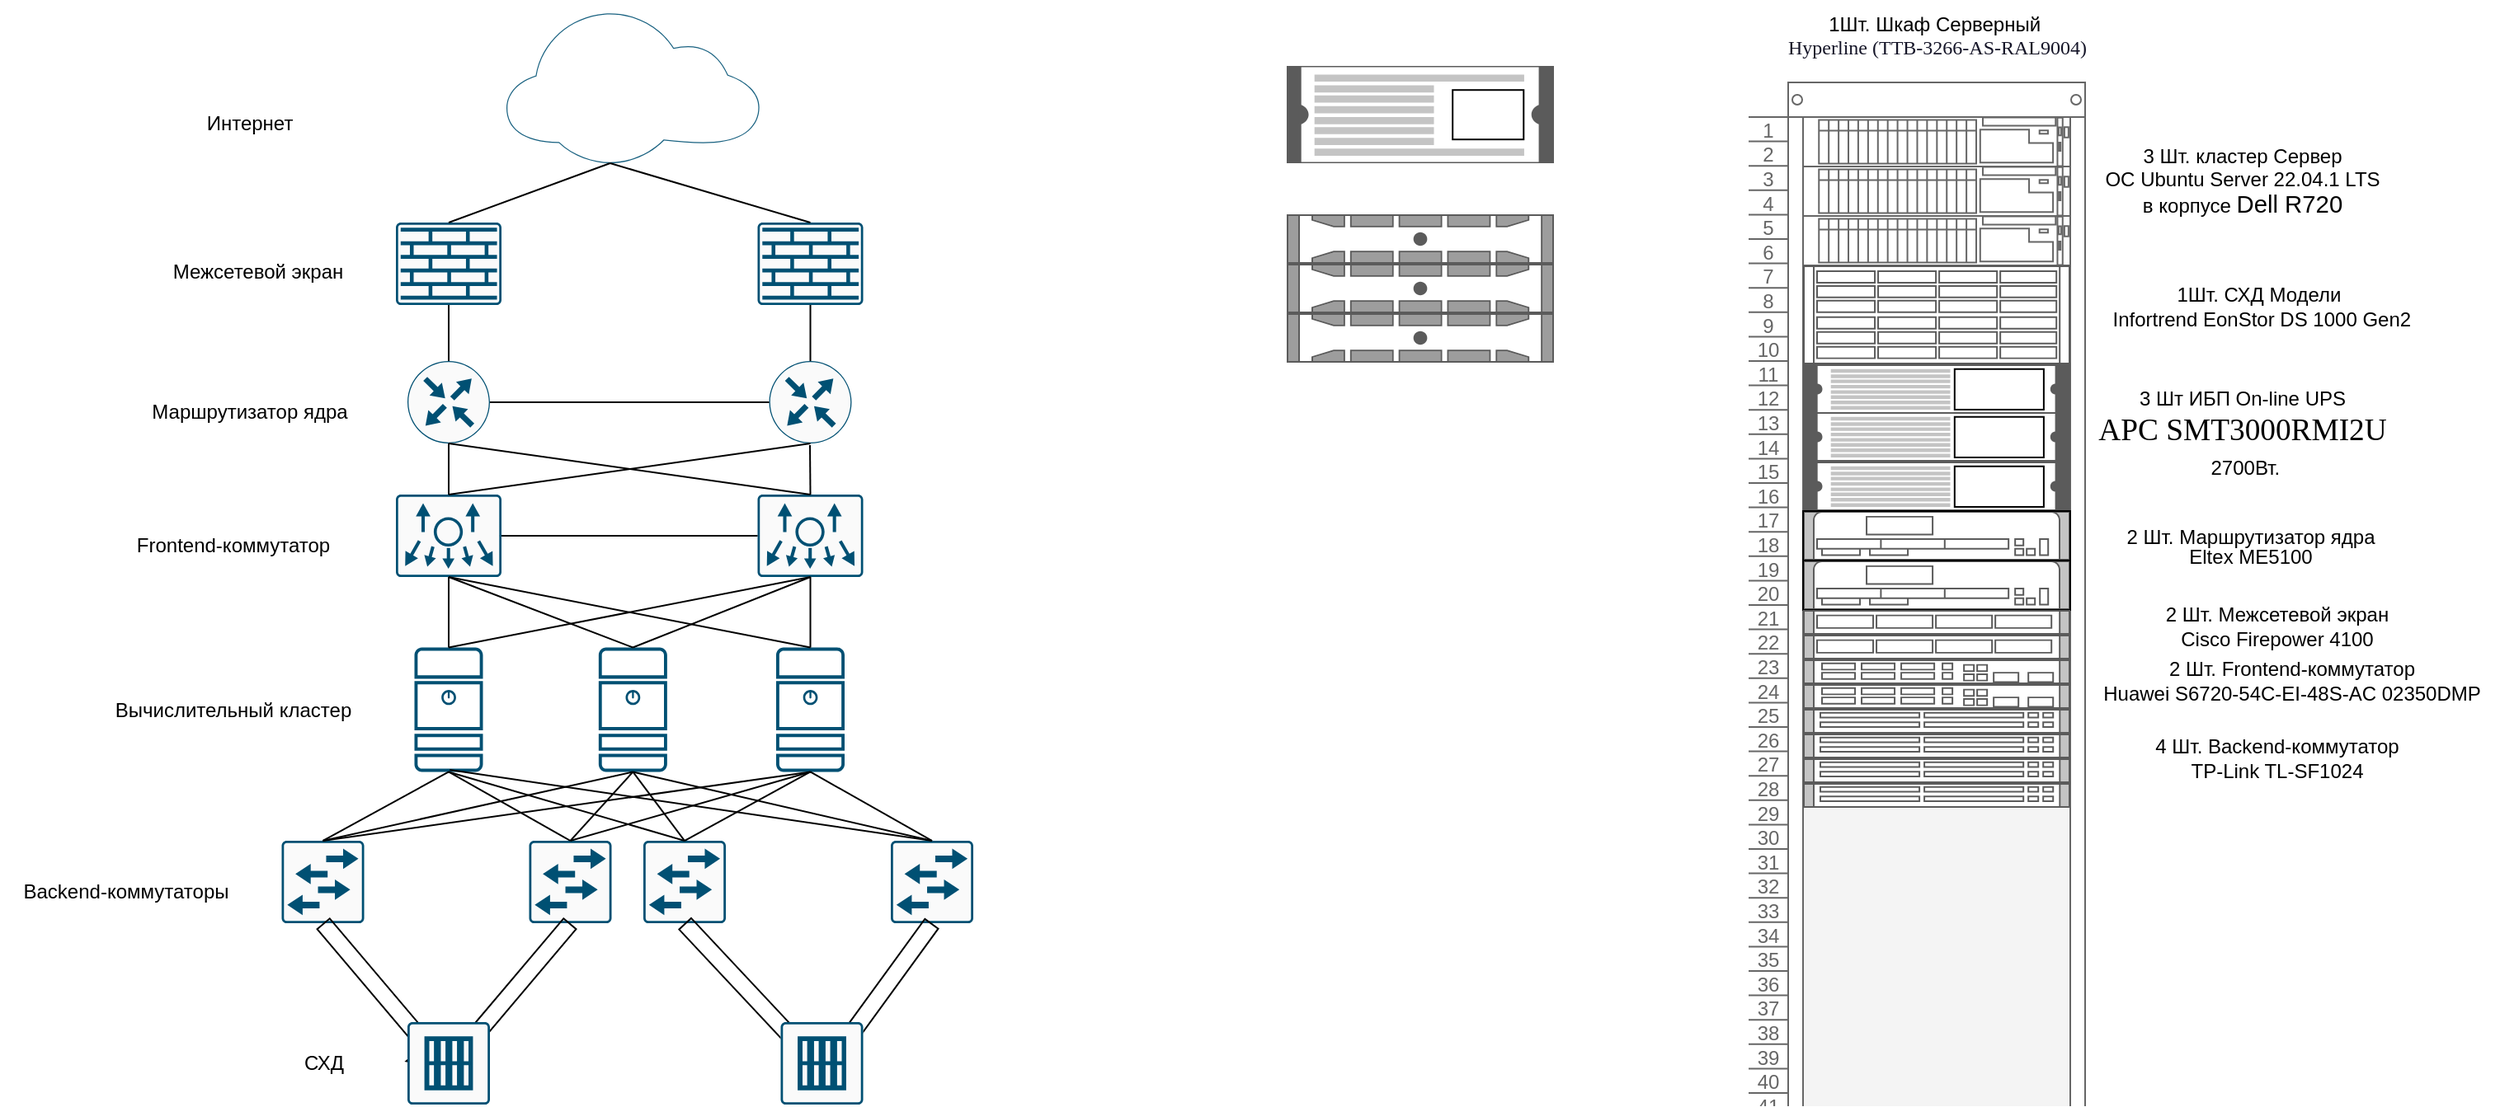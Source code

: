 <mxfile version="20.6.0" type="github">
  <diagram id="DBfRJoXa5LaV-VtZM0GC" name="Страница 1">
    <mxGraphModel dx="1365" dy="789" grid="1" gridSize="10" guides="1" tooltips="1" connect="1" arrows="1" fold="1" page="1" pageScale="1" pageWidth="827" pageHeight="1169" math="0" shadow="0">
      <root>
        <mxCell id="0" />
        <mxCell id="1" parent="0" />
        <mxCell id="QCnQZAr7r_aBpMfSyDfS-2" value="" style="strokeColor=#666666;html=1;verticalLabelPosition=bottom;labelBackgroundColor=#ffffff;verticalAlign=top;outlineConnect=0;shadow=0;dashed=0;shape=mxgraph.rackGeneral.rackCabinet2;fillColor2=#f4f4f4;container=1;collapsible=0;childLayout=rack;allowGaps=1;marginLeft=33;marginRight=9;marginTop=21;marginBottom=22;textColor=#666666;numDisp=ascend;unitNum=42;" parent="1" vertex="1">
          <mxGeometry x="340" y="250" width="204" height="219" as="geometry" />
        </mxCell>
        <mxCell id="M1E1veEd-pTocrINzsZx-5" value="" style="strokeColor=#666666;html=1;labelPosition=right;align=left;spacingLeft=15;shadow=0;dashed=0;outlineConnect=0;shape=mxgraph.rack.dell.poweredge_r740;" vertex="1" parent="QCnQZAr7r_aBpMfSyDfS-2">
          <mxGeometry x="33" y="21" width="162" height="30" as="geometry" />
        </mxCell>
        <mxCell id="M1E1veEd-pTocrINzsZx-7" value="" style="strokeColor=#666666;html=1;labelPosition=right;align=left;spacingLeft=15;shadow=0;dashed=0;outlineConnect=0;shape=mxgraph.rack.dell.poweredge_r740;" vertex="1" parent="QCnQZAr7r_aBpMfSyDfS-2">
          <mxGeometry x="33" y="51" width="162" height="30" as="geometry" />
        </mxCell>
        <mxCell id="M1E1veEd-pTocrINzsZx-6" value="" style="strokeColor=#666666;html=1;labelPosition=right;align=left;spacingLeft=15;shadow=0;dashed=0;outlineConnect=0;shape=mxgraph.rack.dell.poweredge_r740;" vertex="1" parent="QCnQZAr7r_aBpMfSyDfS-2">
          <mxGeometry x="33" y="81" width="162" height="30" as="geometry" />
        </mxCell>
        <mxCell id="QCnQZAr7r_aBpMfSyDfS-10" value="" style="shape=mxgraph.rack.oracle.sun_zfs_storage_7320;html=1;labelPosition=right;align=left;spacingLeft=15;dashed=0;shadow=0;fillColor=#ffffff;labelBackgroundColor=none;fontSize=12;" parent="QCnQZAr7r_aBpMfSyDfS-2" vertex="1">
          <mxGeometry x="33" y="111" width="162" height="60" as="geometry" />
        </mxCell>
        <mxCell id="M1E1veEd-pTocrINzsZx-1" value="" style="shape=mxgraph.rack.apc.apc_smart_ups_1000-3000_va_2u;html=1;labelPosition=right;align=left;spacingLeft=15;dashed=0;shadow=0;fillColor=#ffffff;" vertex="1" parent="QCnQZAr7r_aBpMfSyDfS-2">
          <mxGeometry x="33" y="171" width="162" height="30" as="geometry" />
        </mxCell>
        <mxCell id="M1E1veEd-pTocrINzsZx-138" value="" style="shape=mxgraph.rack.apc.apc_smart_ups_1000-3000_va_2u;html=1;labelPosition=right;align=left;spacingLeft=15;dashed=0;shadow=0;fillColor=#ffffff;" vertex="1" parent="QCnQZAr7r_aBpMfSyDfS-2">
          <mxGeometry x="33" y="230" width="162" height="30" as="geometry" />
        </mxCell>
        <mxCell id="M1E1veEd-pTocrINzsZx-140" value="" style="shape=mxgraph.rack.cisco.cisco_1941_series_integrated_services_router;html=1;labelPosition=right;align=left;spacingLeft=15;dashed=0;shadow=0;fillColor=#ffffff;" vertex="1" parent="QCnQZAr7r_aBpMfSyDfS-2">
          <mxGeometry x="33" y="260" width="162" height="30" as="geometry" />
        </mxCell>
        <mxCell id="M1E1veEd-pTocrINzsZx-142" value="" style="shape=mxgraph.rack.cisco.cisco_1941_series_integrated_services_router;html=1;labelPosition=right;align=left;spacingLeft=15;dashed=0;shadow=0;fillColor=#ffffff;" vertex="1" parent="QCnQZAr7r_aBpMfSyDfS-2">
          <mxGeometry x="33" y="290" width="162" height="30" as="geometry" />
        </mxCell>
        <mxCell id="M1E1veEd-pTocrINzsZx-143" value="" style="shape=mxgraph.rack.cisco.cisco_physical_security_multiservice_platform_1u;html=1;labelPosition=right;align=left;spacingLeft=15;dashed=0;shadow=0;fillColor=#ffffff;" vertex="1" parent="QCnQZAr7r_aBpMfSyDfS-2">
          <mxGeometry x="33" y="320" width="162" height="15" as="geometry" />
        </mxCell>
        <mxCell id="M1E1veEd-pTocrINzsZx-149" value="" style="shape=mxgraph.rack.cisco.cisco_nexus_6001_switch;html=1;labelPosition=right;align=left;spacingLeft=15;dashed=0;shadow=0;fillColor=#ffffff;" vertex="1" parent="QCnQZAr7r_aBpMfSyDfS-2">
          <mxGeometry x="33" y="380" width="162" height="15" as="geometry" />
        </mxCell>
        <mxCell id="M1E1veEd-pTocrINzsZx-150" value="" style="shape=mxgraph.rack.cisco.cisco_nexus_6001_switch;html=1;labelPosition=right;align=left;spacingLeft=15;dashed=0;shadow=0;fillColor=#ffffff;" vertex="1" parent="QCnQZAr7r_aBpMfSyDfS-2">
          <mxGeometry x="33" y="395" width="162" height="15" as="geometry" />
        </mxCell>
        <mxCell id="M1E1veEd-pTocrINzsZx-151" value="" style="shape=mxgraph.rack.cisco.cisco_nexus_6001_switch;html=1;labelPosition=right;align=left;spacingLeft=15;dashed=0;shadow=0;fillColor=#ffffff;" vertex="1" parent="QCnQZAr7r_aBpMfSyDfS-2">
          <mxGeometry x="33" y="410" width="162" height="15" as="geometry" />
        </mxCell>
        <mxCell id="M1E1veEd-pTocrINzsZx-152" value="" style="shape=mxgraph.rack.cisco.cisco_nexus_6001_switch;html=1;labelPosition=right;align=left;spacingLeft=15;dashed=0;shadow=0;fillColor=#ffffff;" vertex="1" parent="QCnQZAr7r_aBpMfSyDfS-2">
          <mxGeometry x="33" y="425" width="162" height="15" as="geometry" />
        </mxCell>
        <mxCell id="QCnQZAr7r_aBpMfSyDfS-3" value="&lt;font style=&quot;font-size: 12px;&quot;&gt;1Шт. Шкаф Серверный&amp;nbsp;&lt;/font&gt;&lt;h1 style=&quot;border: 0px; font-family: PTRootUIWebRegular; font-weight: 500; margin: 0px; outline: 0px; padding: 0px; vertical-align: baseline; line-height: 30%; color: rgb(21, 21, 40); text-align: start; background-color: rgb(255, 255, 255);&quot; class=&quot;Heading Heading_level_1 ProductPageTitleSection__text&quot;&gt;&lt;font style=&quot;font-size: 12px;&quot;&gt;Hyperline (TTB-3266-AS-RAL9004)&lt;/font&gt;&lt;/h1&gt;" style="text;html=1;align=center;verticalAlign=middle;resizable=0;points=[];autosize=1;strokeColor=none;fillColor=none;" parent="1" vertex="1">
          <mxGeometry x="354" y="200" width="200" height="40" as="geometry" />
        </mxCell>
        <mxCell id="QCnQZAr7r_aBpMfSyDfS-4" value="" style="shape=mxgraph.rack.apc.apc_smart_ups_5000_va_5u;html=1;labelPosition=right;align=left;spacingLeft=15;dashed=0;shadow=0;fillColor=#ffffff;fontSize=12;" parent="1" vertex="1">
          <mxGeometry x="60" y="240" width="162" height="59" as="geometry" />
        </mxCell>
        <mxCell id="QCnQZAr7r_aBpMfSyDfS-7" value="3 Шт.&amp;nbsp;кластер&amp;nbsp;Сервер&lt;br&gt;&lt;span style=&quot;&quot; lang=&quot;EN-US&quot;&gt;OC&lt;/span&gt;&lt;span style=&quot;&quot; lang=&quot;EN-US&quot;&gt; &lt;/span&gt;&lt;span style=&quot;&quot; lang=&quot;EN-US&quot;&gt;Ubuntu&lt;/span&gt;&lt;span style=&quot;&quot; lang=&quot;EN-US&quot;&gt; &lt;/span&gt;&lt;span style=&quot;&quot; lang=&quot;EN-US&quot;&gt;Server&lt;/span&gt; 22.04.1 &lt;span style=&quot;&quot; lang=&quot;EN-US&quot;&gt;LTS&lt;br&gt;в корпусе&amp;nbsp;&lt;/span&gt;&lt;span style=&quot;font-size: 11pt; line-height: 115%; font-family: Calibri, sans-serif;&quot; lang=&quot;EN-US&quot;&gt;Dell R720&lt;/span&gt;&lt;span style=&quot;font-style: italic;&quot; lang=&quot;EN-US&quot;&gt;&lt;br&gt;&lt;/span&gt;" style="text;html=1;align=center;verticalAlign=middle;resizable=0;points=[];autosize=1;strokeColor=none;fillColor=none;fontSize=12;" parent="1" vertex="1">
          <mxGeometry x="544" y="280" width="190" height="60" as="geometry" />
        </mxCell>
        <mxCell id="QCnQZAr7r_aBpMfSyDfS-11" value="1Шт. СХД Модели&lt;br&gt;&amp;nbsp;Infortrend EonStor DS 1000 Gen2" style="text;html=1;align=center;verticalAlign=middle;resizable=0;points=[];autosize=1;strokeColor=none;fillColor=none;fontSize=12;" parent="1" vertex="1">
          <mxGeometry x="544" y="365.5" width="210" height="40" as="geometry" />
        </mxCell>
        <mxCell id="M1E1veEd-pTocrINzsZx-3" value="3 Шт ИБП On-line UPS&lt;br&gt;&lt;span style=&quot;font-size:14.0pt;line-height:&lt;br/&gt;115%;font-family:&amp;quot;Times New Roman&amp;quot;,serif;mso-fareast-font-family:Calibri;&lt;br/&gt;mso-ansi-language:EN-US;mso-fareast-language:ZH-CN;mso-bidi-language:HI&quot; lang=&quot;EN-US&quot;&gt;APC&lt;/span&gt;&lt;span style=&quot;font-size:14.0pt;line-height:115%;font-family:&amp;quot;Times New Roman&amp;quot;,serif;&lt;br/&gt;mso-fareast-font-family:Calibri;mso-ansi-language:RU;mso-fareast-language:ZH-CN;&lt;br/&gt;mso-bidi-language:HI&quot; lang=&quot;EN-US&quot;&gt; &lt;/span&gt;&lt;span style=&quot;font-size:14.0pt;&lt;br/&gt;line-height:115%;font-family:&amp;quot;Times New Roman&amp;quot;,serif;mso-fareast-font-family:&lt;br/&gt;Calibri;mso-ansi-language:EN-US;mso-fareast-language:ZH-CN;mso-bidi-language:&lt;br/&gt;HI&quot; lang=&quot;EN-US&quot;&gt;SMT&lt;/span&gt;&lt;span style=&quot;font-size:14.0pt;line-height:115%;font-family:&amp;quot;Times New Roman&amp;quot;,serif;&lt;br/&gt;mso-fareast-font-family:Calibri;mso-ansi-language:RU;mso-fareast-language:ZH-CN;&lt;br/&gt;mso-bidi-language:HI&quot;&gt;3000&lt;/span&gt;&lt;span style=&quot;font-size:14.0pt;&lt;br/&gt;line-height:115%;font-family:&amp;quot;Times New Roman&amp;quot;,serif;mso-fareast-font-family:&lt;br/&gt;Calibri;mso-ansi-language:EN-US;mso-fareast-language:ZH-CN;mso-bidi-language:&lt;br/&gt;HI&quot; lang=&quot;EN-US&quot;&gt;RMI&lt;/span&gt;&lt;span style=&quot;font-size:14.0pt;line-height:115%;font-family:&amp;quot;Times New Roman&amp;quot;,serif;&lt;br/&gt;mso-fareast-font-family:Calibri;mso-ansi-language:RU;mso-fareast-language:ZH-CN;&lt;br/&gt;mso-bidi-language:HI&quot;&gt;2&lt;/span&gt;&lt;span style=&quot;font-size:14.0pt;&lt;br/&gt;line-height:115%;font-family:&amp;quot;Times New Roman&amp;quot;,serif;mso-fareast-font-family:&lt;br/&gt;Calibri;mso-ansi-language:EN-US;mso-fareast-language:ZH-CN;mso-bidi-language:&lt;br/&gt;HI&quot; lang=&quot;EN-US&quot;&gt;U&lt;/span&gt;&lt;span style=&quot;font-size:14.0pt;line-height:115%;&lt;br/&gt;font-family:&amp;quot;Times New Roman&amp;quot;,serif;mso-fareast-font-family:Calibri;mso-ansi-language:&lt;br/&gt;RU;mso-fareast-language:ZH-CN;mso-bidi-language:HI&quot; lang=&quot;EN-US&quot;&gt;&lt;/span&gt;&lt;p style=&quot;line-height: 0%;&quot; class=&quot;MsoNormal&quot;&gt;&lt;span style=&quot;background-color: initial;&quot;&gt;&amp;nbsp;2700Вт.&lt;/span&gt;&lt;br&gt;&lt;/p&gt;" style="text;html=1;align=center;verticalAlign=middle;resizable=0;points=[];autosize=1;strokeColor=none;fillColor=none;" vertex="1" parent="1">
          <mxGeometry x="564" y="430" width="150" height="70" as="geometry" />
        </mxCell>
        <mxCell id="M1E1veEd-pTocrINzsZx-2" value="" style="shape=mxgraph.rack.apc.apc_smart_ups_1000-3000_va_2u;html=1;labelPosition=right;align=left;spacingLeft=15;dashed=0;shadow=0;fillColor=#ffffff;" vertex="1" parent="1">
          <mxGeometry x="373" y="450" width="162" height="30" as="geometry" />
        </mxCell>
        <mxCell id="M1E1veEd-pTocrINzsZx-4" value="" style="strokeColor=#666666;html=1;labelPosition=right;align=left;spacingLeft=15;shadow=0;dashed=0;outlineConnect=0;shape=mxgraph.rack.dell.poweredge_r730;fontSize=12;" vertex="1" parent="1">
          <mxGeometry x="60" y="360" width="162" height="30" as="geometry" />
        </mxCell>
        <mxCell id="QCnQZAr7r_aBpMfSyDfS-9" value="" style="strokeColor=#666666;html=1;labelPosition=right;align=left;spacingLeft=15;shadow=0;dashed=0;outlineConnect=0;shape=mxgraph.rack.dell.poweredge_r730;fontSize=12;" parent="1" vertex="1">
          <mxGeometry x="60" y="330" width="162" height="30" as="geometry" />
        </mxCell>
        <mxCell id="QCnQZAr7r_aBpMfSyDfS-8" value="" style="strokeColor=#666666;html=1;labelPosition=right;align=left;spacingLeft=15;shadow=0;dashed=0;outlineConnect=0;shape=mxgraph.rack.dell.poweredge_r730;fontSize=12;" parent="1" vertex="1">
          <mxGeometry x="60" y="390" width="162" height="30" as="geometry" />
        </mxCell>
        <mxCell id="M1E1veEd-pTocrINzsZx-11" value="" style="points=[[0,0.64,0],[0.2,0.15,0],[0.4,0.01,0],[0.79,0.25,0],[1,0.65,0],[0.8,0.86,0],[0.41,1,0],[0.16,0.86,0]];verticalLabelPosition=bottom;sketch=0;html=1;verticalAlign=top;aspect=fixed;align=center;pointerEvents=1;shape=mxgraph.cisco19.cloud;fillColor=#186180;strokeColor=none;" vertex="1" parent="1">
          <mxGeometry x="-413" y="207" width="153.33" height="92" as="geometry" />
        </mxCell>
        <mxCell id="M1E1veEd-pTocrINzsZx-12" value="" style="sketch=0;points=[[0.015,0.015,0],[0.985,0.015,0],[0.985,0.985,0],[0.015,0.985,0],[0.25,0,0],[0.5,0,0],[0.75,0,0],[1,0.25,0],[1,0.5,0],[1,0.75,0],[0.75,1,0],[0.5,1,0],[0.25,1,0],[0,0.75,0],[0,0.5,0],[0,0.25,0]];verticalLabelPosition=bottom;html=1;verticalAlign=top;aspect=fixed;align=center;pointerEvents=1;shape=mxgraph.cisco19.rect;prIcon=firewall;fillColor=#FAFAFA;strokeColor=#005073;" vertex="1" parent="1">
          <mxGeometry x="-480" y="335" width="64" height="50" as="geometry" />
        </mxCell>
        <mxCell id="M1E1veEd-pTocrINzsZx-14" value="" style="sketch=0;points=[[0.5,0,0],[1,0.5,0],[0.5,1,0],[0,0.5,0],[0.145,0.145,0],[0.856,0.145,0],[0.855,0.856,0],[0.145,0.855,0]];verticalLabelPosition=bottom;html=1;verticalAlign=top;aspect=fixed;align=center;pointerEvents=1;shape=mxgraph.cisco19.rect;prIcon=router;fillColor=#FAFAFA;strokeColor=#005073;" vertex="1" parent="1">
          <mxGeometry x="-473" y="419" width="50" height="50" as="geometry" />
        </mxCell>
        <mxCell id="M1E1veEd-pTocrINzsZx-16" value="" style="sketch=0;points=[[0.015,0.015,0],[0.985,0.015,0],[0.985,0.985,0],[0.015,0.985,0],[0.25,0,0],[0.5,0,0],[0.75,0,0],[1,0.25,0],[1,0.5,0],[1,0.75,0],[0.75,1,0],[0.5,1,0],[0.25,1,0],[0,0.75,0],[0,0.5,0],[0,0.25,0]];verticalLabelPosition=bottom;html=1;verticalAlign=top;aspect=fixed;align=center;pointerEvents=1;shape=mxgraph.cisco19.rect;prIcon=nexus_1k;fillColor=#FAFAFA;strokeColor=#005073;" vertex="1" parent="1">
          <mxGeometry x="-480" y="500" width="64" height="50" as="geometry" />
        </mxCell>
        <mxCell id="M1E1veEd-pTocrINzsZx-18" value="" style="sketch=0;points=[[0.015,0.015,0],[0.985,0.015,0],[0.985,0.985,0],[0.015,0.985,0],[0.25,0,0],[0.5,0,0],[0.75,0,0],[1,0.25,0],[1,0.5,0],[1,0.75,0],[0.75,1,0],[0.5,1,0],[0.25,1,0],[0,0.75,0],[0,0.5,0],[0,0.25,0]];verticalLabelPosition=bottom;html=1;verticalAlign=top;aspect=fixed;align=center;pointerEvents=1;shape=mxgraph.cisco19.rect;prIcon=workgroup_switch;fillColor=#FAFAFA;strokeColor=#005073;" vertex="1" parent="1">
          <mxGeometry x="-549.25" y="710" width="50" height="50" as="geometry" />
        </mxCell>
        <mxCell id="M1E1veEd-pTocrINzsZx-19" value="" style="sketch=0;points=[[0.015,0.015,0],[0.985,0.015,0],[0.985,0.985,0],[0.015,0.985,0],[0.25,0,0],[0.5,0,0],[0.75,0,0],[1,0.25,0],[1,0.5,0],[1,0.75,0],[0.75,1,0],[0.5,1,0],[0.25,1,0],[0,0.75,0],[0,0.5,0],[0,0.25,0]];verticalLabelPosition=bottom;html=1;verticalAlign=top;aspect=fixed;align=center;pointerEvents=1;shape=mxgraph.cisco19.rect;prIcon=workgroup_switch;fillColor=#FAFAFA;strokeColor=#005073;" vertex="1" parent="1">
          <mxGeometry x="-399.25" y="710" width="50" height="50" as="geometry" />
        </mxCell>
        <mxCell id="M1E1veEd-pTocrINzsZx-24" value="" style="sketch=0;points=[[0.015,0.015,0],[0.985,0.015,0],[0.985,0.985,0],[0.015,0.985,0],[0.25,0,0],[0.5,0,0],[0.75,0,0],[1,0.25,0],[1,0.5,0],[1,0.75,0],[0.75,1,0],[0.5,1,0],[0.25,1,0],[0,0.75,0],[0,0.5,0],[0,0.25,0]];verticalLabelPosition=bottom;html=1;verticalAlign=top;aspect=fixed;align=center;pointerEvents=1;shape=mxgraph.cisco19.server;fillColor=#005073;strokeColor=none;" vertex="1" parent="1">
          <mxGeometry x="-468.75" y="592.77" width="41.5" height="75.46" as="geometry" />
        </mxCell>
        <mxCell id="M1E1veEd-pTocrINzsZx-25" value="" style="sketch=0;points=[[0.015,0.015,0],[0.985,0.015,0],[0.985,0.985,0],[0.015,0.985,0],[0.25,0,0],[0.5,0,0],[0.75,0,0],[1,0.25,0],[1,0.5,0],[1,0.75,0],[0.75,1,0],[0.5,1,0],[0.25,1,0],[0,0.75,0],[0,0.5,0],[0,0.25,0]];verticalLabelPosition=bottom;html=1;verticalAlign=top;aspect=fixed;align=center;pointerEvents=1;shape=mxgraph.cisco19.server;fillColor=#005073;strokeColor=none;" vertex="1" parent="1">
          <mxGeometry x="-357.08" y="592.77" width="41.5" height="75.46" as="geometry" />
        </mxCell>
        <mxCell id="M1E1veEd-pTocrINzsZx-26" value="" style="sketch=0;points=[[0.015,0.015,0],[0.985,0.015,0],[0.985,0.985,0],[0.015,0.985,0],[0.25,0,0],[0.5,0,0],[0.75,0,0],[1,0.25,0],[1,0.5,0],[1,0.75,0],[0.75,1,0],[0.5,1,0],[0.25,1,0],[0,0.75,0],[0,0.5,0],[0,0.25,0]];verticalLabelPosition=bottom;html=1;verticalAlign=top;aspect=fixed;align=center;pointerEvents=1;shape=mxgraph.cisco19.server;fillColor=#005073;strokeColor=none;" vertex="1" parent="1">
          <mxGeometry x="-249.5" y="592.77" width="41.5" height="75.46" as="geometry" />
        </mxCell>
        <mxCell id="M1E1veEd-pTocrINzsZx-36" value="Интернет" style="text;html=1;align=center;verticalAlign=middle;resizable=0;points=[];autosize=1;strokeColor=none;fillColor=none;" vertex="1" parent="1">
          <mxGeometry x="-609.25" y="260" width="80" height="30" as="geometry" />
        </mxCell>
        <mxCell id="M1E1veEd-pTocrINzsZx-38" value="Межсетевой экран" style="text;html=1;align=center;verticalAlign=middle;resizable=0;points=[];autosize=1;strokeColor=none;fillColor=none;" vertex="1" parent="1">
          <mxGeometry x="-629.25" y="350" width="130" height="30" as="geometry" />
        </mxCell>
        <mxCell id="M1E1veEd-pTocrINzsZx-39" value="Маршрутизатор ядра" style="text;html=1;align=center;verticalAlign=middle;resizable=0;points=[];autosize=1;strokeColor=none;fillColor=none;" vertex="1" parent="1">
          <mxGeometry x="-639.25" y="434.5" width="140" height="30" as="geometry" />
        </mxCell>
        <mxCell id="M1E1veEd-pTocrINzsZx-40" value="Frontend-коммутатор" style="text;html=1;align=center;verticalAlign=middle;resizable=0;points=[];autosize=1;strokeColor=none;fillColor=none;" vertex="1" parent="1">
          <mxGeometry x="-649.25" y="515.5" width="140" height="30" as="geometry" />
        </mxCell>
        <mxCell id="M1E1veEd-pTocrINzsZx-41" value="Backend-коммутаторы" style="text;html=1;align=center;verticalAlign=middle;resizable=0;points=[];autosize=1;strokeColor=none;fillColor=none;" vertex="1" parent="1">
          <mxGeometry x="-719.25" y="725.5" width="150" height="30" as="geometry" />
        </mxCell>
        <mxCell id="M1E1veEd-pTocrINzsZx-55" value="Вычислительный кластер" style="text;html=1;align=center;verticalAlign=middle;resizable=0;points=[];autosize=1;strokeColor=none;fillColor=none;" vertex="1" parent="1">
          <mxGeometry x="-664.25" y="615.5" width="170" height="30" as="geometry" />
        </mxCell>
        <mxCell id="M1E1veEd-pTocrINzsZx-56" value="СХД" style="text;html=1;align=center;verticalAlign=middle;resizable=0;points=[];autosize=1;strokeColor=none;fillColor=none;" vertex="1" parent="1">
          <mxGeometry x="-549.25" y="830" width="50" height="30" as="geometry" />
        </mxCell>
        <mxCell id="M1E1veEd-pTocrINzsZx-80" value="" style="sketch=0;points=[[0.015,0.015,0],[0.985,0.015,0],[0.985,0.985,0],[0.015,0.985,0],[0.25,0,0],[0.5,0,0],[0.75,0,0],[1,0.25,0],[1,0.5,0],[1,0.75,0],[0.75,1,0],[0.5,1,0],[0.25,1,0],[0,0.75,0],[0,0.5,0],[0,0.25,0]];verticalLabelPosition=bottom;html=1;verticalAlign=top;aspect=fixed;align=center;pointerEvents=1;shape=mxgraph.cisco19.rect;prIcon=firewall;fillColor=#FAFAFA;strokeColor=#005073;" vertex="1" parent="1">
          <mxGeometry x="-260.75" y="335" width="64" height="50" as="geometry" />
        </mxCell>
        <mxCell id="M1E1veEd-pTocrINzsZx-82" value="" style="sketch=0;points=[[0.5,0,0],[1,0.5,0],[0.5,1,0],[0,0.5,0],[0.145,0.145,0],[0.856,0.145,0],[0.855,0.856,0],[0.145,0.855,0]];verticalLabelPosition=bottom;html=1;verticalAlign=top;aspect=fixed;align=center;pointerEvents=1;shape=mxgraph.cisco19.rect;prIcon=router;fillColor=#FAFAFA;strokeColor=#005073;" vertex="1" parent="1">
          <mxGeometry x="-253.75" y="419" width="50" height="50" as="geometry" />
        </mxCell>
        <mxCell id="M1E1veEd-pTocrINzsZx-86" value="" style="sketch=0;points=[[0.015,0.015,0],[0.985,0.015,0],[0.985,0.985,0],[0.015,0.985,0],[0.25,0,0],[0.5,0,0],[0.75,0,0],[1,0.25,0],[1,0.5,0],[1,0.75,0],[0.75,1,0],[0.5,1,0],[0.25,1,0],[0,0.75,0],[0,0.5,0],[0,0.25,0]];verticalLabelPosition=bottom;html=1;verticalAlign=top;aspect=fixed;align=center;pointerEvents=1;shape=mxgraph.cisco19.rect;prIcon=nexus_1k;fillColor=#FAFAFA;strokeColor=#005073;" vertex="1" parent="1">
          <mxGeometry x="-260.75" y="500" width="64" height="50" as="geometry" />
        </mxCell>
        <mxCell id="M1E1veEd-pTocrINzsZx-88" value="" style="sketch=0;points=[[0.015,0.015,0],[0.985,0.015,0],[0.985,0.985,0],[0.015,0.985,0],[0.25,0,0],[0.5,0,0],[0.75,0,0],[1,0.25,0],[1,0.5,0],[1,0.75,0],[0.75,1,0],[0.5,1,0],[0.25,1,0],[0,0.75,0],[0,0.5,0],[0,0.25,0]];verticalLabelPosition=bottom;html=1;verticalAlign=top;aspect=fixed;align=center;pointerEvents=1;shape=mxgraph.cisco19.rect;prIcon=workgroup_switch;fillColor=#FAFAFA;strokeColor=#005073;" vertex="1" parent="1">
          <mxGeometry x="-330" y="710" width="50" height="50" as="geometry" />
        </mxCell>
        <mxCell id="M1E1veEd-pTocrINzsZx-90" value="" style="sketch=0;points=[[0.015,0.015,0],[0.985,0.015,0],[0.985,0.985,0],[0.015,0.985,0],[0.25,0,0],[0.5,0,0],[0.75,0,0],[1,0.25,0],[1,0.5,0],[1,0.75,0],[0.75,1,0],[0.5,1,0],[0.25,1,0],[0,0.75,0],[0,0.5,0],[0,0.25,0]];verticalLabelPosition=bottom;html=1;verticalAlign=top;aspect=fixed;align=center;pointerEvents=1;shape=mxgraph.cisco19.rect;prIcon=workgroup_switch;fillColor=#FAFAFA;strokeColor=#005073;" vertex="1" parent="1">
          <mxGeometry x="-180" y="710" width="50" height="50" as="geometry" />
        </mxCell>
        <mxCell id="M1E1veEd-pTocrINzsZx-101" value="" style="endArrow=none;html=1;rounded=0;exitX=0.5;exitY=0;exitDx=0;exitDy=0;exitPerimeter=0;entryX=0.41;entryY=1;entryDx=0;entryDy=0;entryPerimeter=0;" edge="1" parent="1" source="M1E1veEd-pTocrINzsZx-12" target="M1E1veEd-pTocrINzsZx-11">
          <mxGeometry width="50" height="50" relative="1" as="geometry">
            <mxPoint x="-390" y="610" as="sourcePoint" />
            <mxPoint x="-340" y="560" as="targetPoint" />
          </mxGeometry>
        </mxCell>
        <mxCell id="M1E1veEd-pTocrINzsZx-102" value="" style="endArrow=none;html=1;rounded=0;exitX=0.41;exitY=1;exitDx=0;exitDy=0;exitPerimeter=0;entryX=0.5;entryY=0;entryDx=0;entryDy=0;entryPerimeter=0;" edge="1" parent="1" source="M1E1veEd-pTocrINzsZx-11" target="M1E1veEd-pTocrINzsZx-80">
          <mxGeometry width="50" height="50" relative="1" as="geometry">
            <mxPoint x="-320" y="350" as="sourcePoint" />
            <mxPoint x="-270" y="300" as="targetPoint" />
          </mxGeometry>
        </mxCell>
        <mxCell id="M1E1veEd-pTocrINzsZx-104" value="" style="endArrow=none;html=1;rounded=0;entryX=0.5;entryY=0;entryDx=0;entryDy=0;entryPerimeter=0;" edge="1" parent="1" source="M1E1veEd-pTocrINzsZx-12" target="M1E1veEd-pTocrINzsZx-14">
          <mxGeometry width="50" height="50" relative="1" as="geometry">
            <mxPoint x="-466" y="405.5" as="sourcePoint" />
            <mxPoint x="-246.75" y="439.5" as="targetPoint" />
          </mxGeometry>
        </mxCell>
        <mxCell id="M1E1veEd-pTocrINzsZx-105" value="" style="endArrow=none;html=1;rounded=0;entryX=0.5;entryY=1;entryDx=0;entryDy=0;entryPerimeter=0;" edge="1" parent="1" source="M1E1veEd-pTocrINzsZx-82" target="M1E1veEd-pTocrINzsZx-80">
          <mxGeometry width="50" height="50" relative="1" as="geometry">
            <mxPoint x="-390" y="520" as="sourcePoint" />
            <mxPoint x="-340" y="470" as="targetPoint" />
          </mxGeometry>
        </mxCell>
        <mxCell id="M1E1veEd-pTocrINzsZx-106" value="" style="endArrow=none;html=1;rounded=0;exitX=0.5;exitY=1;exitDx=0;exitDy=0;exitPerimeter=0;entryX=0.5;entryY=0;entryDx=0;entryDy=0;entryPerimeter=0;" edge="1" parent="1" source="M1E1veEd-pTocrINzsZx-14" target="M1E1veEd-pTocrINzsZx-86">
          <mxGeometry width="50" height="50" relative="1" as="geometry">
            <mxPoint x="-400" y="500" as="sourcePoint" />
            <mxPoint x="-350" y="450" as="targetPoint" />
          </mxGeometry>
        </mxCell>
        <mxCell id="M1E1veEd-pTocrINzsZx-107" value="" style="endArrow=none;html=1;rounded=0;exitX=0.5;exitY=0;exitDx=0;exitDy=0;exitPerimeter=0;entryX=0.5;entryY=1;entryDx=0;entryDy=0;entryPerimeter=0;" edge="1" parent="1" source="M1E1veEd-pTocrINzsZx-16" target="M1E1veEd-pTocrINzsZx-82">
          <mxGeometry width="50" height="50" relative="1" as="geometry">
            <mxPoint x="-380" y="540" as="sourcePoint" />
            <mxPoint x="-448" y="460" as="targetPoint" />
          </mxGeometry>
        </mxCell>
        <mxCell id="M1E1veEd-pTocrINzsZx-108" value="" style="endArrow=none;html=1;rounded=0;exitX=0.5;exitY=0;exitDx=0;exitDy=0;exitPerimeter=0;entryX=0.5;entryY=1;entryDx=0;entryDy=0;entryPerimeter=0;" edge="1" parent="1" source="M1E1veEd-pTocrINzsZx-16" target="M1E1veEd-pTocrINzsZx-14">
          <mxGeometry width="50" height="50" relative="1" as="geometry">
            <mxPoint x="-390" y="520" as="sourcePoint" />
            <mxPoint x="-340" y="470" as="targetPoint" />
          </mxGeometry>
        </mxCell>
        <mxCell id="M1E1veEd-pTocrINzsZx-109" value="" style="endArrow=none;html=1;rounded=0;exitX=0.5;exitY=0;exitDx=0;exitDy=0;exitPerimeter=0;" edge="1" parent="1" source="M1E1veEd-pTocrINzsZx-86">
          <mxGeometry width="50" height="50" relative="1" as="geometry">
            <mxPoint x="-390" y="520" as="sourcePoint" />
            <mxPoint x="-229" y="470" as="targetPoint" />
          </mxGeometry>
        </mxCell>
        <mxCell id="M1E1veEd-pTocrINzsZx-110" value="" style="endArrow=none;html=1;rounded=0;exitX=0.5;exitY=1;exitDx=0;exitDy=0;exitPerimeter=0;entryX=0.5;entryY=0;entryDx=0;entryDy=0;entryPerimeter=0;" edge="1" parent="1" source="M1E1veEd-pTocrINzsZx-16" target="M1E1veEd-pTocrINzsZx-24">
          <mxGeometry width="50" height="50" relative="1" as="geometry">
            <mxPoint x="-330" y="590" as="sourcePoint" />
            <mxPoint x="-280" y="540" as="targetPoint" />
          </mxGeometry>
        </mxCell>
        <mxCell id="M1E1veEd-pTocrINzsZx-111" value="" style="endArrow=none;html=1;rounded=0;entryX=0.5;entryY=1;entryDx=0;entryDy=0;entryPerimeter=0;exitX=0.5;exitY=0;exitDx=0;exitDy=0;exitPerimeter=0;" edge="1" parent="1" source="M1E1veEd-pTocrINzsZx-26" target="M1E1veEd-pTocrINzsZx-86">
          <mxGeometry width="50" height="50" relative="1" as="geometry">
            <mxPoint x="-320.0" y="600" as="sourcePoint" />
            <mxPoint x="-270.0" y="550" as="targetPoint" />
          </mxGeometry>
        </mxCell>
        <mxCell id="M1E1veEd-pTocrINzsZx-112" value="" style="endArrow=none;html=1;rounded=0;entryX=0.5;entryY=1;entryDx=0;entryDy=0;entryPerimeter=0;exitX=0.5;exitY=0;exitDx=0;exitDy=0;exitPerimeter=0;" edge="1" parent="1" source="M1E1veEd-pTocrINzsZx-25" target="M1E1veEd-pTocrINzsZx-86">
          <mxGeometry width="50" height="50" relative="1" as="geometry">
            <mxPoint x="-310.0" y="610" as="sourcePoint" />
            <mxPoint x="-260.0" y="560" as="targetPoint" />
          </mxGeometry>
        </mxCell>
        <mxCell id="M1E1veEd-pTocrINzsZx-113" value="" style="endArrow=none;html=1;rounded=0;entryX=0.5;entryY=1;entryDx=0;entryDy=0;entryPerimeter=0;exitX=0.5;exitY=0;exitDx=0;exitDy=0;exitPerimeter=0;" edge="1" parent="1" source="M1E1veEd-pTocrINzsZx-24" target="M1E1veEd-pTocrINzsZx-86">
          <mxGeometry width="50" height="50" relative="1" as="geometry">
            <mxPoint x="-300.0" y="620" as="sourcePoint" />
            <mxPoint x="-250.0" y="570" as="targetPoint" />
          </mxGeometry>
        </mxCell>
        <mxCell id="M1E1veEd-pTocrINzsZx-114" value="" style="endArrow=none;html=1;rounded=0;exitX=0.5;exitY=1;exitDx=0;exitDy=0;exitPerimeter=0;entryX=0.5;entryY=0;entryDx=0;entryDy=0;entryPerimeter=0;" edge="1" parent="1" source="M1E1veEd-pTocrINzsZx-16" target="M1E1veEd-pTocrINzsZx-25">
          <mxGeometry width="50" height="50" relative="1" as="geometry">
            <mxPoint x="-290.0" y="630" as="sourcePoint" />
            <mxPoint x="-240.0" y="580" as="targetPoint" />
          </mxGeometry>
        </mxCell>
        <mxCell id="M1E1veEd-pTocrINzsZx-115" value="" style="endArrow=none;html=1;rounded=0;entryX=0.5;entryY=0;entryDx=0;entryDy=0;entryPerimeter=0;exitX=0.5;exitY=1;exitDx=0;exitDy=0;exitPerimeter=0;" edge="1" parent="1" source="M1E1veEd-pTocrINzsZx-16" target="M1E1veEd-pTocrINzsZx-26">
          <mxGeometry width="50" height="50" relative="1" as="geometry">
            <mxPoint x="-280.0" y="640" as="sourcePoint" />
            <mxPoint x="-230.0" y="590" as="targetPoint" />
          </mxGeometry>
        </mxCell>
        <mxCell id="M1E1veEd-pTocrINzsZx-116" value="" style="endArrow=none;html=1;rounded=0;exitX=1;exitY=0.5;exitDx=0;exitDy=0;exitPerimeter=0;entryX=0;entryY=0.5;entryDx=0;entryDy=0;entryPerimeter=0;" edge="1" parent="1" source="M1E1veEd-pTocrINzsZx-14" target="M1E1veEd-pTocrINzsZx-82">
          <mxGeometry width="50" height="50" relative="1" as="geometry">
            <mxPoint x="-390" y="520" as="sourcePoint" />
            <mxPoint x="-340" y="470" as="targetPoint" />
          </mxGeometry>
        </mxCell>
        <mxCell id="M1E1veEd-pTocrINzsZx-117" value="" style="endArrow=none;html=1;rounded=0;exitX=1;exitY=0.5;exitDx=0;exitDy=0;exitPerimeter=0;entryX=0;entryY=0.5;entryDx=0;entryDy=0;entryPerimeter=0;" edge="1" parent="1" source="M1E1veEd-pTocrINzsZx-16" target="M1E1veEd-pTocrINzsZx-86">
          <mxGeometry width="50" height="50" relative="1" as="geometry">
            <mxPoint x="-390" y="520" as="sourcePoint" />
            <mxPoint x="-340" y="470" as="targetPoint" />
          </mxGeometry>
        </mxCell>
        <mxCell id="M1E1veEd-pTocrINzsZx-118" value="" style="endArrow=none;html=1;rounded=0;exitX=0.5;exitY=0;exitDx=0;exitDy=0;exitPerimeter=0;entryX=0.5;entryY=1;entryDx=0;entryDy=0;entryPerimeter=0;" edge="1" parent="1" source="M1E1veEd-pTocrINzsZx-19" target="M1E1veEd-pTocrINzsZx-24">
          <mxGeometry width="50" height="50" relative="1" as="geometry">
            <mxPoint x="-580" y="655.5" as="sourcePoint" />
            <mxPoint x="-530" y="605.5" as="targetPoint" />
          </mxGeometry>
        </mxCell>
        <mxCell id="M1E1veEd-pTocrINzsZx-119" value="" style="endArrow=none;html=1;rounded=0;exitX=0.5;exitY=0;exitDx=0;exitDy=0;exitPerimeter=0;entryX=0.5;entryY=1;entryDx=0;entryDy=0;entryPerimeter=0;" edge="1" parent="1" source="M1E1veEd-pTocrINzsZx-90" target="M1E1veEd-pTocrINzsZx-26">
          <mxGeometry width="50" height="50" relative="1" as="geometry">
            <mxPoint x="-570.0" y="665.5" as="sourcePoint" />
            <mxPoint x="-520.0" y="615.5" as="targetPoint" />
          </mxGeometry>
        </mxCell>
        <mxCell id="M1E1veEd-pTocrINzsZx-120" value="" style="endArrow=none;html=1;rounded=0;exitX=0.5;exitY=0;exitDx=0;exitDy=0;exitPerimeter=0;entryX=0.5;entryY=1;entryDx=0;entryDy=0;entryPerimeter=0;" edge="1" parent="1" source="M1E1veEd-pTocrINzsZx-88" target="M1E1veEd-pTocrINzsZx-25">
          <mxGeometry width="50" height="50" relative="1" as="geometry">
            <mxPoint x="-560.0" y="675.5" as="sourcePoint" />
            <mxPoint x="-510.0" y="625.5" as="targetPoint" />
          </mxGeometry>
        </mxCell>
        <mxCell id="M1E1veEd-pTocrINzsZx-121" value="" style="endArrow=none;html=1;rounded=0;exitX=0.5;exitY=0;exitDx=0;exitDy=0;exitPerimeter=0;entryX=0.5;entryY=1;entryDx=0;entryDy=0;entryPerimeter=0;" edge="1" parent="1" source="M1E1veEd-pTocrINzsZx-19" target="M1E1veEd-pTocrINzsZx-25">
          <mxGeometry width="50" height="50" relative="1" as="geometry">
            <mxPoint x="-550.0" y="685.5" as="sourcePoint" />
            <mxPoint x="-450" y="670" as="targetPoint" />
          </mxGeometry>
        </mxCell>
        <mxCell id="M1E1veEd-pTocrINzsZx-122" value="" style="endArrow=none;html=1;rounded=0;exitX=0.5;exitY=0;exitDx=0;exitDy=0;exitPerimeter=0;entryX=0.5;entryY=1;entryDx=0;entryDy=0;entryPerimeter=0;" edge="1" parent="1" source="M1E1veEd-pTocrINzsZx-18" target="M1E1veEd-pTocrINzsZx-26">
          <mxGeometry width="50" height="50" relative="1" as="geometry">
            <mxPoint x="-540.0" y="695.5" as="sourcePoint" />
            <mxPoint x="-490.0" y="645.5" as="targetPoint" />
          </mxGeometry>
        </mxCell>
        <mxCell id="M1E1veEd-pTocrINzsZx-123" value="" style="endArrow=none;html=1;rounded=0;exitX=0.5;exitY=0;exitDx=0;exitDy=0;exitPerimeter=0;entryX=0.5;entryY=1;entryDx=0;entryDy=0;entryPerimeter=0;" edge="1" parent="1" source="M1E1veEd-pTocrINzsZx-18" target="M1E1veEd-pTocrINzsZx-25">
          <mxGeometry width="50" height="50" relative="1" as="geometry">
            <mxPoint x="-530.0" y="705.5" as="sourcePoint" />
            <mxPoint x="-480.0" y="655.5" as="targetPoint" />
          </mxGeometry>
        </mxCell>
        <mxCell id="M1E1veEd-pTocrINzsZx-124" value="" style="endArrow=none;html=1;rounded=0;exitX=0.5;exitY=0;exitDx=0;exitDy=0;exitPerimeter=0;entryX=0.5;entryY=1;entryDx=0;entryDy=0;entryPerimeter=0;" edge="1" parent="1" source="M1E1veEd-pTocrINzsZx-18" target="M1E1veEd-pTocrINzsZx-24">
          <mxGeometry width="50" height="50" relative="1" as="geometry">
            <mxPoint x="-520.0" y="715.5" as="sourcePoint" />
            <mxPoint x="-470.0" y="665.5" as="targetPoint" />
          </mxGeometry>
        </mxCell>
        <mxCell id="M1E1veEd-pTocrINzsZx-125" value="" style="endArrow=none;html=1;rounded=0;exitX=0.5;exitY=0;exitDx=0;exitDy=0;exitPerimeter=0;entryX=0.515;entryY=0.984;entryDx=0;entryDy=0;entryPerimeter=0;" edge="1" parent="1" source="M1E1veEd-pTocrINzsZx-90" target="M1E1veEd-pTocrINzsZx-24">
          <mxGeometry width="50" height="50" relative="1" as="geometry">
            <mxPoint x="-510.0" y="725.5" as="sourcePoint" />
            <mxPoint x="-450" y="670" as="targetPoint" />
          </mxGeometry>
        </mxCell>
        <mxCell id="M1E1veEd-pTocrINzsZx-126" value="" style="endArrow=none;html=1;rounded=0;entryX=0.5;entryY=1;entryDx=0;entryDy=0;entryPerimeter=0;exitX=0.5;exitY=0;exitDx=0;exitDy=0;exitPerimeter=0;" edge="1" parent="1" source="M1E1veEd-pTocrINzsZx-88" target="M1E1veEd-pTocrINzsZx-24">
          <mxGeometry width="50" height="50" relative="1" as="geometry">
            <mxPoint x="-500.0" y="735.5" as="sourcePoint" />
            <mxPoint x="-450.0" y="685.5" as="targetPoint" />
          </mxGeometry>
        </mxCell>
        <mxCell id="M1E1veEd-pTocrINzsZx-127" value="" style="endArrow=none;html=1;rounded=0;exitX=0.5;exitY=0;exitDx=0;exitDy=0;exitPerimeter=0;entryX=0.5;entryY=1;entryDx=0;entryDy=0;entryPerimeter=0;" edge="1" parent="1" source="M1E1veEd-pTocrINzsZx-90" target="M1E1veEd-pTocrINzsZx-25">
          <mxGeometry width="50" height="50" relative="1" as="geometry">
            <mxPoint x="-400" y="670" as="sourcePoint" />
            <mxPoint x="-350" y="620" as="targetPoint" />
          </mxGeometry>
        </mxCell>
        <mxCell id="M1E1veEd-pTocrINzsZx-128" value="" style="endArrow=none;html=1;rounded=0;exitX=0.5;exitY=0;exitDx=0;exitDy=0;exitPerimeter=0;entryX=0.5;entryY=1;entryDx=0;entryDy=0;entryPerimeter=0;" edge="1" parent="1" source="M1E1veEd-pTocrINzsZx-88" target="M1E1veEd-pTocrINzsZx-26">
          <mxGeometry width="50" height="50" relative="1" as="geometry">
            <mxPoint x="-400" y="670" as="sourcePoint" />
            <mxPoint x="-350" y="620" as="targetPoint" />
          </mxGeometry>
        </mxCell>
        <mxCell id="M1E1veEd-pTocrINzsZx-129" value="" style="endArrow=none;html=1;rounded=0;entryX=0.5;entryY=1;entryDx=0;entryDy=0;entryPerimeter=0;exitX=0.5;exitY=0;exitDx=0;exitDy=0;exitPerimeter=0;" edge="1" parent="1" source="M1E1veEd-pTocrINzsZx-19" target="M1E1veEd-pTocrINzsZx-26">
          <mxGeometry width="50" height="50" relative="1" as="geometry">
            <mxPoint x="-400" y="670" as="sourcePoint" />
            <mxPoint x="-350" y="620" as="targetPoint" />
          </mxGeometry>
        </mxCell>
        <mxCell id="M1E1veEd-pTocrINzsZx-131" value="" style="shape=flexArrow;endArrow=classic;html=1;rounded=0;exitX=0.5;exitY=1;exitDx=0;exitDy=0;exitPerimeter=0;entryX=0.475;entryY=0.571;entryDx=0;entryDy=0;entryPerimeter=0;" edge="1" parent="1" source="M1E1veEd-pTocrINzsZx-18">
          <mxGeometry width="50" height="50" relative="1" as="geometry">
            <mxPoint x="-400" y="670" as="sourcePoint" />
            <mxPoint x="-449.25" y="848.55" as="targetPoint" />
          </mxGeometry>
        </mxCell>
        <mxCell id="M1E1veEd-pTocrINzsZx-133" value="" style="shape=flexArrow;endArrow=classic;html=1;rounded=0;exitX=0.5;exitY=1;exitDx=0;exitDy=0;exitPerimeter=0;entryX=0.42;entryY=0.64;entryDx=0;entryDy=0;entryPerimeter=0;" edge="1" parent="1" source="M1E1veEd-pTocrINzsZx-19">
          <mxGeometry width="50" height="50" relative="1" as="geometry">
            <mxPoint x="-400" y="670" as="sourcePoint" />
            <mxPoint x="-452.0" y="852" as="targetPoint" />
          </mxGeometry>
        </mxCell>
        <mxCell id="M1E1veEd-pTocrINzsZx-134" value="" style="shape=flexArrow;endArrow=classic;html=1;rounded=0;exitX=0.5;exitY=1;exitDx=0;exitDy=0;exitPerimeter=0;entryX=0.557;entryY=0.64;entryDx=0;entryDy=0;entryPerimeter=0;" edge="1" parent="1" source="M1E1veEd-pTocrINzsZx-88">
          <mxGeometry width="50" height="50" relative="1" as="geometry">
            <mxPoint x="-310.75" y="830" as="sourcePoint" />
            <mxPoint x="-218.9" y="852" as="targetPoint" />
          </mxGeometry>
        </mxCell>
        <mxCell id="M1E1veEd-pTocrINzsZx-135" value="" style="shape=flexArrow;endArrow=classic;html=1;rounded=0;exitX=0.5;exitY=1;exitDx=0;exitDy=0;exitPerimeter=0;entryX=0.447;entryY=0.709;entryDx=0;entryDy=0;entryPerimeter=0;" edge="1" parent="1" source="M1E1veEd-pTocrINzsZx-90">
          <mxGeometry width="50" height="50" relative="1" as="geometry">
            <mxPoint x="-196.75" y="840" as="sourcePoint" />
            <mxPoint x="-224.4" y="855.45" as="targetPoint" />
          </mxGeometry>
        </mxCell>
        <mxCell id="M1E1veEd-pTocrINzsZx-136" value="" style="sketch=0;points=[[0.015,0.015,0],[0.985,0.015,0],[0.985,0.985,0],[0.015,0.985,0],[0.25,0,0],[0.5,0,0],[0.75,0,0],[1,0.25,0],[1,0.5,0],[1,0.75,0],[0.75,1,0],[0.5,1,0],[0.25,1,0],[0,0.75,0],[0,0.5,0],[0,0.25,0]];verticalLabelPosition=bottom;html=1;verticalAlign=top;aspect=fixed;align=center;pointerEvents=1;shape=mxgraph.cisco19.rect;prIcon=blade_server;fillColor=#FAFAFA;strokeColor=#005073;" vertex="1" parent="1">
          <mxGeometry x="-246.75" y="820" width="50" height="50" as="geometry" />
        </mxCell>
        <mxCell id="M1E1veEd-pTocrINzsZx-137" value="" style="sketch=0;points=[[0.015,0.015,0],[0.985,0.015,0],[0.985,0.985,0],[0.015,0.985,0],[0.25,0,0],[0.5,0,0],[0.75,0,0],[1,0.25,0],[1,0.5,0],[1,0.75,0],[0.75,1,0],[0.5,1,0],[0.25,1,0],[0,0.75,0],[0,0.5,0],[0,0.25,0]];verticalLabelPosition=bottom;html=1;verticalAlign=top;aspect=fixed;align=center;pointerEvents=1;shape=mxgraph.cisco19.rect;prIcon=blade_server;fillColor=#FAFAFA;strokeColor=#005073;" vertex="1" parent="1">
          <mxGeometry x="-473" y="820" width="50" height="50" as="geometry" />
        </mxCell>
        <mxCell id="M1E1veEd-pTocrINzsZx-141" value="&lt;p style=&quot;line-height: 50%;&quot;&gt;2 Шт.&amp;nbsp;&lt;span style=&quot;background-color: initial;&quot;&gt;Маршрутизатор ядра&lt;/span&gt;&lt;br&gt;&lt;br&gt;&lt;span&gt;Eltex ME5100&lt;/span&gt;&lt;/p&gt;" style="text;html=1;align=center;verticalAlign=middle;resizable=0;points=[];autosize=1;strokeColor=none;fillColor=none;" vertex="1" parent="1">
          <mxGeometry x="559" y="500.5" width="170" height="60" as="geometry" />
        </mxCell>
        <mxCell id="M1E1veEd-pTocrINzsZx-144" value="2 Шт. Межсетевой экран&lt;br&gt;Cisco Firepower 4100" style="text;html=1;align=center;verticalAlign=middle;resizable=0;points=[];autosize=1;strokeColor=none;fillColor=none;" vertex="1" parent="1">
          <mxGeometry x="580" y="560" width="160" height="40" as="geometry" />
        </mxCell>
        <mxCell id="M1E1veEd-pTocrINzsZx-146" value="2 Шт.&amp;nbsp;&lt;span style=&quot;background-color: initial;&quot;&gt;Frontend-коммутатор&lt;/span&gt;&lt;br&gt;&lt;span lang=&quot;EN-US&quot;&gt;Huawei S6720-54C-EI-48S-AC 02350DMP&lt;/span&gt;" style="text;html=1;align=center;verticalAlign=middle;resizable=0;points=[];autosize=1;strokeColor=none;fillColor=none;" vertex="1" parent="1">
          <mxGeometry x="544" y="592.77" width="250" height="40" as="geometry" />
        </mxCell>
        <mxCell id="M1E1veEd-pTocrINzsZx-148" value="" style="shape=mxgraph.rack.cisco.cisco_physical_security_multiservice_platform_1u;html=1;labelPosition=right;align=left;spacingLeft=15;dashed=0;shadow=0;fillColor=#ffffff;" vertex="1" parent="1">
          <mxGeometry x="373" y="585" width="162" height="15" as="geometry" />
        </mxCell>
        <mxCell id="M1E1veEd-pTocrINzsZx-147" value="" style="shape=mxgraph.rack.cisco.cisco_catalyst_4928_10_gigabit_ethernet_switch;html=1;labelPosition=right;align=left;spacingLeft=15;dashed=0;shadow=0;fillColor=#ffffff;" vertex="1" parent="1">
          <mxGeometry x="373" y="615" width="162" height="15" as="geometry" />
        </mxCell>
        <mxCell id="M1E1veEd-pTocrINzsZx-145" value="" style="shape=mxgraph.rack.cisco.cisco_catalyst_4928_10_gigabit_ethernet_switch;html=1;labelPosition=right;align=left;spacingLeft=15;dashed=0;shadow=0;fillColor=#ffffff;" vertex="1" parent="1">
          <mxGeometry x="373" y="600" width="162" height="15" as="geometry" />
        </mxCell>
        <mxCell id="M1E1veEd-pTocrINzsZx-153" value="4 Шт.&amp;nbsp;&lt;span style=&quot;background-color: initial;&quot;&gt;Backend-коммутатор&lt;/span&gt;&lt;br&gt;&lt;span&gt;TP-Link TL-SF1024&lt;/span&gt;" style="text;html=1;align=center;verticalAlign=middle;resizable=0;points=[];autosize=1;strokeColor=none;fillColor=none;" vertex="1" parent="1">
          <mxGeometry x="575" y="640" width="170" height="40" as="geometry" />
        </mxCell>
      </root>
    </mxGraphModel>
  </diagram>
</mxfile>
